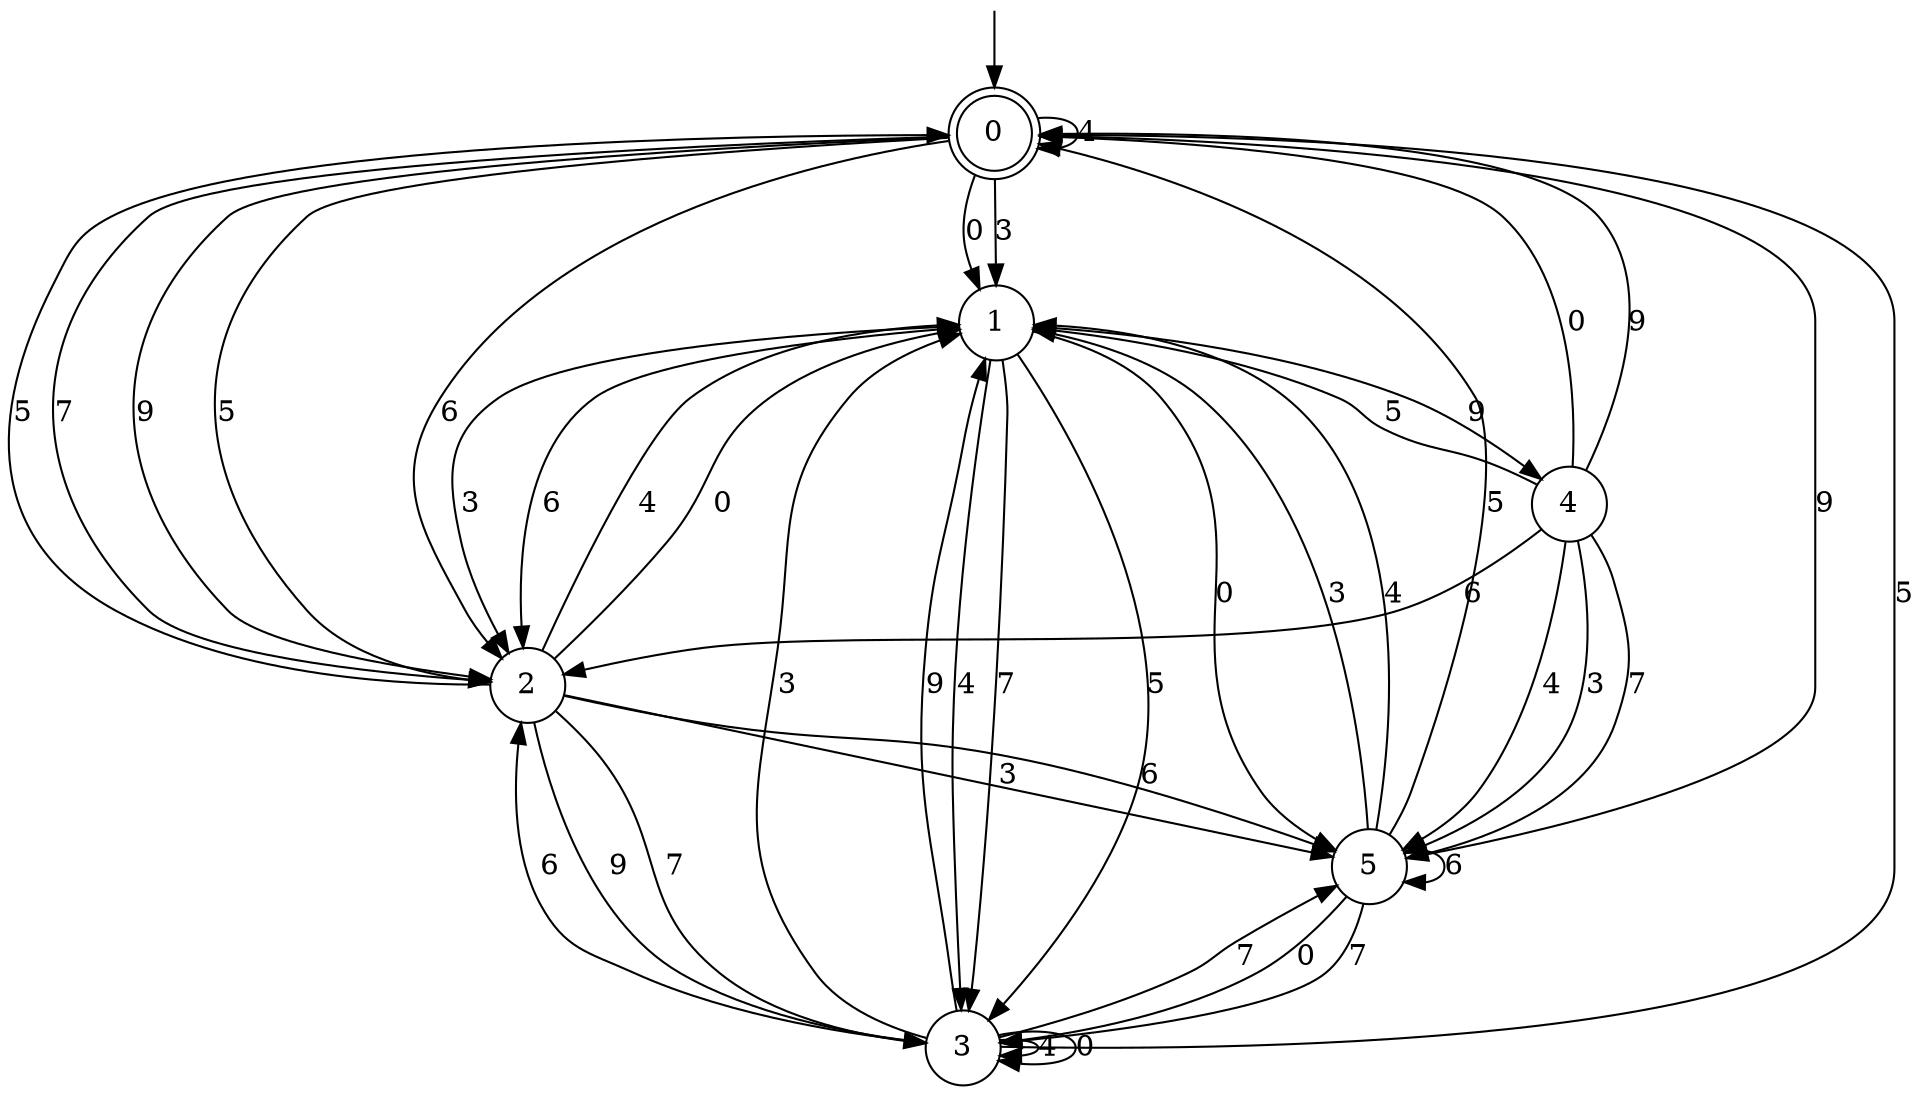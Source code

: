 digraph g {

	s0 [shape="doublecircle" label="0"];
	s1 [shape="circle" label="1"];
	s2 [shape="circle" label="2"];
	s3 [shape="circle" label="3"];
	s4 [shape="circle" label="4"];
	s5 [shape="circle" label="5"];
	s0 -> s0 [label="4"];
	s0 -> s1 [label="3"];
	s0 -> s2 [label="7"];
	s0 -> s2 [label="9"];
	s0 -> s2 [label="5"];
	s0 -> s1 [label="0"];
	s0 -> s2 [label="6"];
	s1 -> s3 [label="4"];
	s1 -> s2 [label="3"];
	s1 -> s3 [label="7"];
	s1 -> s4 [label="9"];
	s1 -> s3 [label="5"];
	s1 -> s5 [label="0"];
	s1 -> s2 [label="6"];
	s2 -> s1 [label="4"];
	s2 -> s5 [label="3"];
	s2 -> s3 [label="7"];
	s2 -> s3 [label="9"];
	s2 -> s0 [label="5"];
	s2 -> s1 [label="0"];
	s2 -> s5 [label="6"];
	s3 -> s3 [label="4"];
	s3 -> s1 [label="3"];
	s3 -> s5 [label="7"];
	s3 -> s1 [label="9"];
	s3 -> s0 [label="5"];
	s3 -> s3 [label="0"];
	s3 -> s2 [label="6"];
	s4 -> s5 [label="4"];
	s4 -> s5 [label="3"];
	s4 -> s5 [label="7"];
	s4 -> s0 [label="9"];
	s4 -> s1 [label="5"];
	s4 -> s0 [label="0"];
	s4 -> s2 [label="6"];
	s5 -> s1 [label="4"];
	s5 -> s1 [label="3"];
	s5 -> s3 [label="7"];
	s5 -> s0 [label="9"];
	s5 -> s0 [label="5"];
	s5 -> s3 [label="0"];
	s5 -> s5 [label="6"];

__start0 [label="" shape="none" width="0" height="0"];
__start0 -> s0;

}
